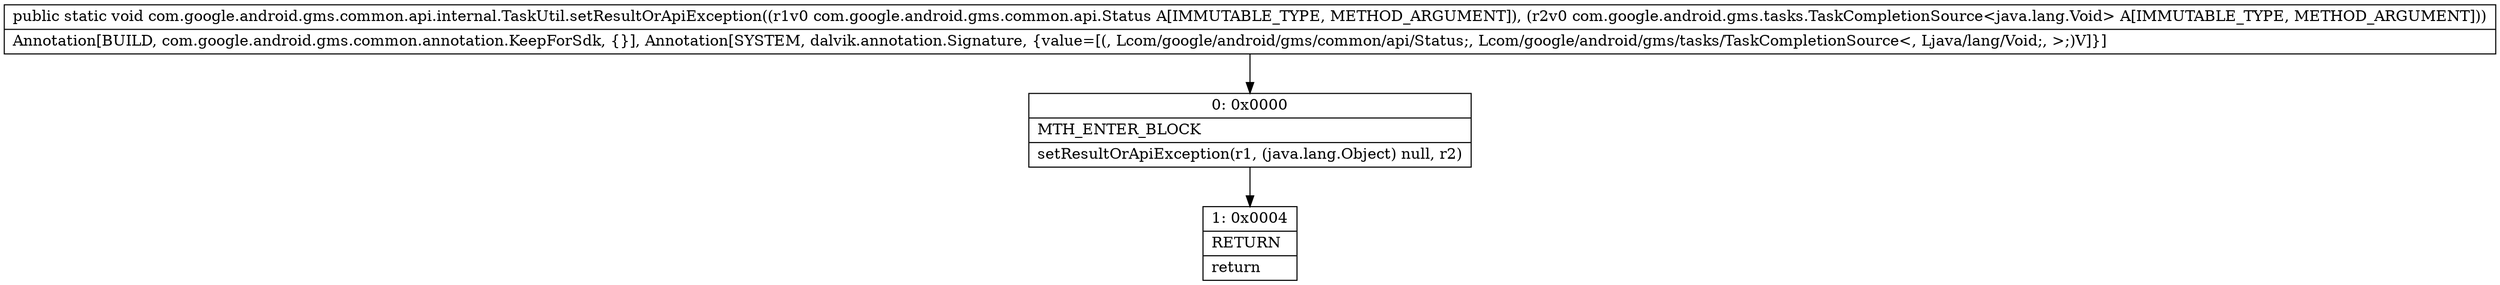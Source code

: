digraph "CFG forcom.google.android.gms.common.api.internal.TaskUtil.setResultOrApiException(Lcom\/google\/android\/gms\/common\/api\/Status;Lcom\/google\/android\/gms\/tasks\/TaskCompletionSource;)V" {
Node_0 [shape=record,label="{0\:\ 0x0000|MTH_ENTER_BLOCK\l|setResultOrApiException(r1, (java.lang.Object) null, r2)\l}"];
Node_1 [shape=record,label="{1\:\ 0x0004|RETURN\l|return\l}"];
MethodNode[shape=record,label="{public static void com.google.android.gms.common.api.internal.TaskUtil.setResultOrApiException((r1v0 com.google.android.gms.common.api.Status A[IMMUTABLE_TYPE, METHOD_ARGUMENT]), (r2v0 com.google.android.gms.tasks.TaskCompletionSource\<java.lang.Void\> A[IMMUTABLE_TYPE, METHOD_ARGUMENT]))  | Annotation[BUILD, com.google.android.gms.common.annotation.KeepForSdk, \{\}], Annotation[SYSTEM, dalvik.annotation.Signature, \{value=[(, Lcom\/google\/android\/gms\/common\/api\/Status;, Lcom\/google\/android\/gms\/tasks\/TaskCompletionSource\<, Ljava\/lang\/Void;, \>;)V]\}]\l}"];
MethodNode -> Node_0;
Node_0 -> Node_1;
}

